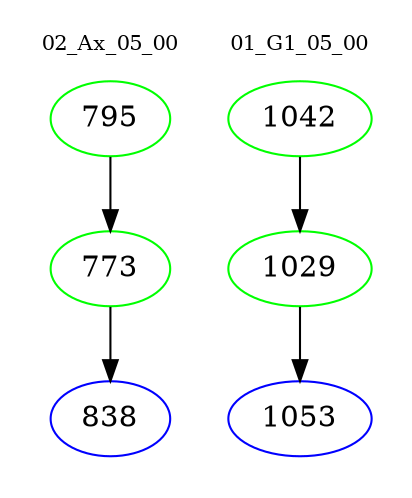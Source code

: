 digraph{
subgraph cluster_0 {
color = white
label = "02_Ax_05_00";
fontsize=10;
T0_795 [label="795", color="green"]
T0_795 -> T0_773 [color="black"]
T0_773 [label="773", color="green"]
T0_773 -> T0_838 [color="black"]
T0_838 [label="838", color="blue"]
}
subgraph cluster_1 {
color = white
label = "01_G1_05_00";
fontsize=10;
T1_1042 [label="1042", color="green"]
T1_1042 -> T1_1029 [color="black"]
T1_1029 [label="1029", color="green"]
T1_1029 -> T1_1053 [color="black"]
T1_1053 [label="1053", color="blue"]
}
}
